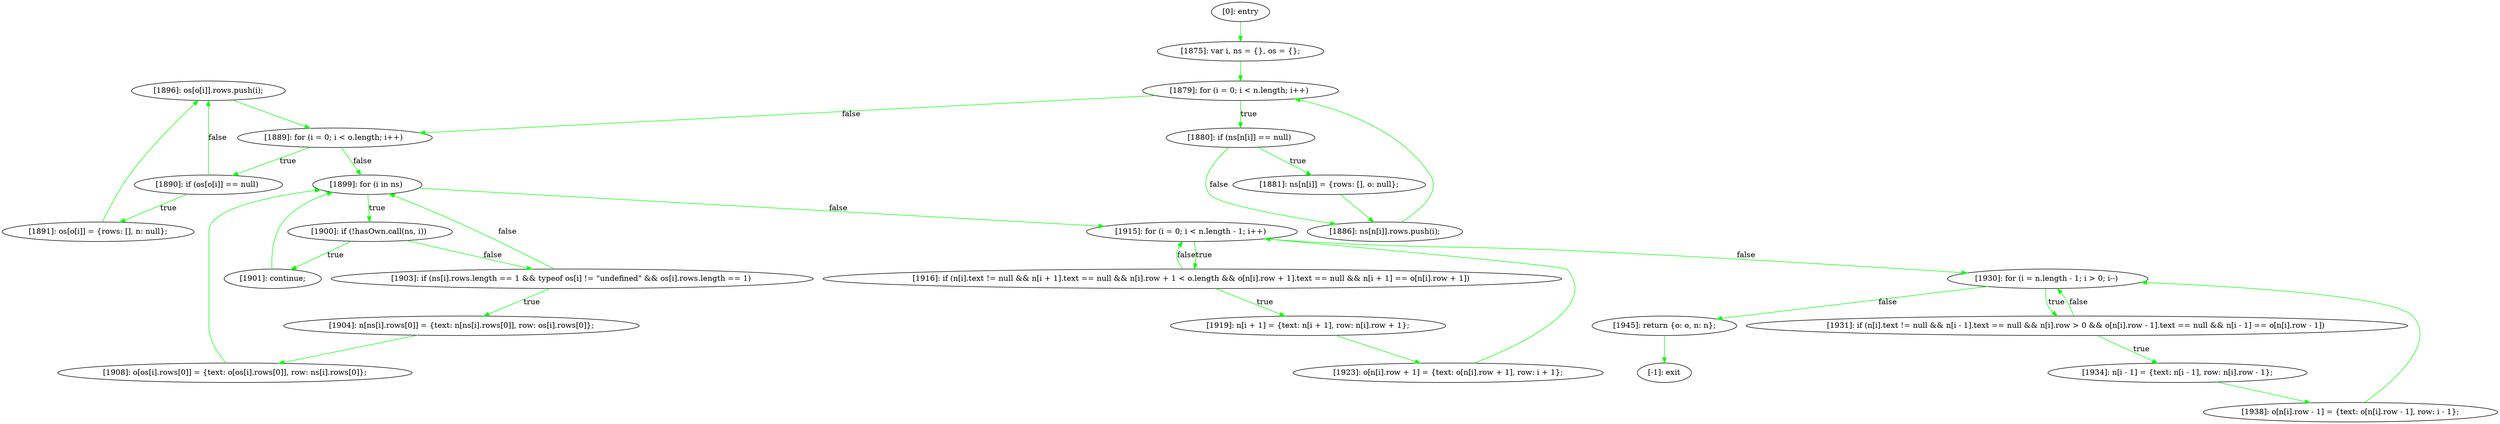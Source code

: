 digraph {
"0" [label="[1896]: os[o[i]].rows.push(i);\n"] 
"1" [label="[1934]: n[i - 1] = {text: n[i - 1], row: n[i].row - 1};\n"] 
"2" [label="[1875]: var i, ns = {}, os = {};\n"] 
"3" [label="[1890]: if (os[o[i]] == null) "] 
"4" [label="[1886]: ns[n[i]].rows.push(i);\n"] 
"5" [label="[1916]: if (n[i].text != null && n[i + 1].text == null && n[i].row + 1 < o.length && o[n[i].row + 1].text == null && n[i + 1] == o[n[i].row + 1]) "] 
"6" [label="[1901]: continue;\n"] 
"7" [label="[1945]: return {o: o, n: n};\n"] 
"8" [label="[1930]: for (i = n.length - 1; i > 0; i--) "] 
"9" [label="[1908]: o[os[i].rows[0]] = {text: o[os[i].rows[0]], row: ns[i].rows[0]};\n"] 
"10" [label="[-1]: exit"] 
"11" [label="[1919]: n[i + 1] = {text: n[i + 1], row: n[i].row + 1};\n"] 
"12" [label="[1923]: o[n[i].row + 1] = {text: o[n[i].row + 1], row: i + 1};\n"] 
"13" [label="[1899]: for (i in ns) "] 
"14" [label="[1915]: for (i = 0; i < n.length - 1; i++) "] 
"15" [label="[1879]: for (i = 0; i < n.length; i++) "] 
"16" [label="[1891]: os[o[i]] = {rows: [], n: null};\n"] 
"17" [label="[1880]: if (ns[n[i]] == null) "] 
"18" [label="[1889]: for (i = 0; i < o.length; i++) "] 
"19" [label="[1938]: o[n[i].row - 1] = {text: o[n[i].row - 1], row: i - 1};\n"] 
"20" [label="[1900]: if (!hasOwn.call(ns, i)) "] 
"21" [label="[1881]: ns[n[i]] = {rows: [], o: null};\n"] 
"22" [label="[1903]: if (ns[i].rows.length == 1 && typeof os[i] != \"undefined\" && os[i].rows.length == 1) "] 
"23" [label="[1931]: if (n[i].text != null && n[i - 1].text == null && n[i].row > 0 && o[n[i].row - 1].text == null && n[i - 1] == o[n[i].row - 1]) "] 
"24" [label="[0]: entry"] 
"25" [label="[1904]: n[ns[i].rows[0]] = {text: n[ns[i].rows[0]], row: os[i].rows[0]};\n"] 
"0" -> "18" [label="" color="green"] 
"1" -> "19" [label="" color="green"] 
"2" -> "15" [label="" color="green"] 
"3" -> "16" [label="true" color="green"] 
"3" -> "0" [label="false" color="green"] 
"4" -> "15" [label="" color="green"] 
"5" -> "11" [label="true" color="green"] 
"5" -> "14" [label="false" color="green"] 
"6" -> "13" [label="" color="green"] 
"7" -> "10" [label="" color="green"] 
"8" -> "7" [label="false" color="green"] 
"8" -> "23" [label="true" color="green"] 
"9" -> "13" [label="" color="green"] 
"11" -> "12" [label="" color="green"] 
"12" -> "14" [label="" color="green"] 
"13" -> "14" [label="false" color="green"] 
"13" -> "20" [label="true" color="green"] 
"14" -> "8" [label="false" color="green"] 
"14" -> "5" [label="true" color="green"] 
"15" -> "18" [label="false" color="green"] 
"15" -> "17" [label="true" color="green"] 
"16" -> "0" [label="" color="green"] 
"17" -> "21" [label="true" color="green"] 
"17" -> "4" [label="false" color="green"] 
"18" -> "13" [label="false" color="green"] 
"18" -> "3" [label="true" color="green"] 
"19" -> "8" [label="" color="green"] 
"20" -> "6" [label="true" color="green"] 
"20" -> "22" [label="false" color="green"] 
"21" -> "4" [label="" color="green"] 
"22" -> "25" [label="true" color="green"] 
"22" -> "13" [label="false" color="green"] 
"23" -> "1" [label="true" color="green"] 
"23" -> "8" [label="false" color="green"] 
"24" -> "2" [label="" color="green"] 
"25" -> "9" [label="" color="green"] 
}
